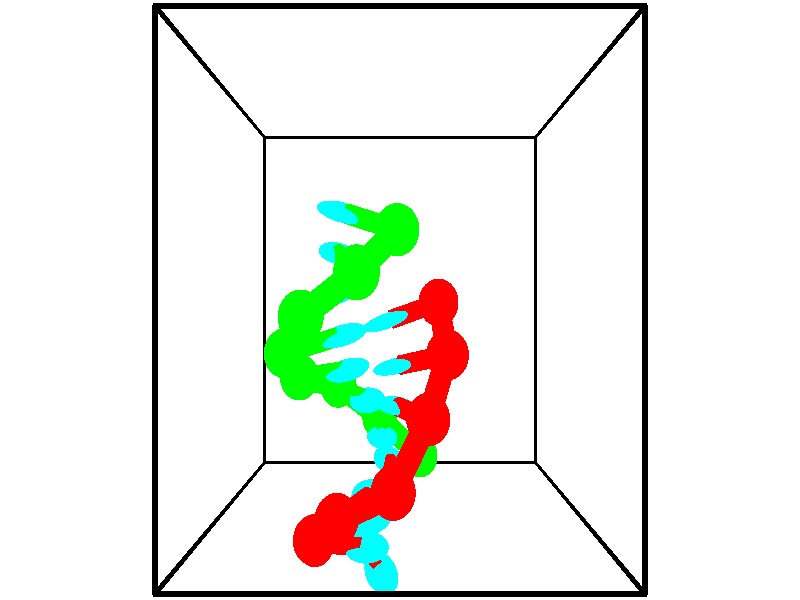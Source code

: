 // switches for output
#declare DRAW_BASES = 1; // possible values are 0, 1; only relevant for DNA ribbons
#declare DRAW_BASES_TYPE = 3; // possible values are 1, 2, 3; only relevant for DNA ribbons
#declare DRAW_FOG = 0; // set to 1 to enable fog

#include "colors.inc"

#include "transforms.inc"
background { rgb <1, 1, 1>}

#default {
   normal{
       ripples 0.25
       frequency 0.20
       turbulence 0.2
       lambda 5
   }
	finish {
		phong 0.1
		phong_size 40.
	}
}

// original window dimensions: 1024x640


// camera settings

camera {
	sky <-0, 1, 0>
	up <-0, 1, 0>
	right 1.6 * <1, 0, 0>
	location <2.5, 2.5, 11.1562>
	look_at <2.5, 2.5, 2.5>
	direction <0, 0, -8.6562>
	angle 67.0682
}


# declare cpy_camera_pos = <2.5, 2.5, 11.1562>;
# if (DRAW_FOG = 1)
fog {
	fog_type 2
	up vnormalize(cpy_camera_pos)
	color rgbt<1,1,1,0.3>
	distance 1e-5
	fog_alt 3e-3
	fog_offset 4
}
# end


// LIGHTS

# declare lum = 6;
global_settings {
	ambient_light rgb lum * <0.05, 0.05, 0.05>
	max_trace_level 15
}# declare cpy_direct_light_amount = 0.25;
light_source
{	1000 * <-1, -1, 1>,
	rgb lum * cpy_direct_light_amount
	parallel
}

light_source
{	1000 * <1, 1, -1>,
	rgb lum * cpy_direct_light_amount
	parallel
}

// strand 0

// nucleotide -1

// particle -1
sphere {
	<1.860136, -0.265086, 2.505969> 0.250000
	pigment { color rgbt <1,0,0,0> }
	no_shadow
}
cylinder {
	<2.080158, -0.437977, 2.791800>,  <2.212172, -0.541711, 2.963298>, 0.100000
	pigment { color rgbt <1,0,0,0> }
	no_shadow
}
cylinder {
	<2.080158, -0.437977, 2.791800>,  <1.860136, -0.265086, 2.505969>, 0.100000
	pigment { color rgbt <1,0,0,0> }
	no_shadow
}

// particle -1
sphere {
	<2.080158, -0.437977, 2.791800> 0.100000
	pigment { color rgbt <1,0,0,0> }
	no_shadow
}
sphere {
	0, 1
	scale<0.080000,0.200000,0.300000>
	matrix <-0.192105, 0.767217, 0.611943,
		-0.812733, -0.473877, 0.338979,
		0.550056, -0.432227, 0.714576,
		2.245175, -0.567645, 3.006172>
	pigment { color rgbt <0,1,1,0> }
	no_shadow
}
cylinder {
	<1.370840, -0.210582, 3.087492>,  <1.860136, -0.265086, 2.505969>, 0.130000
	pigment { color rgbt <1,0,0,0> }
	no_shadow
}

// nucleotide -1

// particle -1
sphere {
	<1.370840, -0.210582, 3.087492> 0.250000
	pigment { color rgbt <1,0,0,0> }
	no_shadow
}
cylinder {
	<1.763004, -0.208557, 3.166250>,  <1.998303, -0.207342, 3.213506>, 0.100000
	pigment { color rgbt <1,0,0,0> }
	no_shadow
}
cylinder {
	<1.763004, -0.208557, 3.166250>,  <1.370840, -0.210582, 3.087492>, 0.100000
	pigment { color rgbt <1,0,0,0> }
	no_shadow
}

// particle -1
sphere {
	<1.763004, -0.208557, 3.166250> 0.100000
	pigment { color rgbt <1,0,0,0> }
	no_shadow
}
sphere {
	0, 1
	scale<0.080000,0.200000,0.300000>
	matrix <-0.114884, 0.826701, 0.550788,
		-0.159986, -0.562620, 0.811088,
		0.980411, 0.005063, 0.196897,
		2.057128, -0.207038, 3.225319>
	pigment { color rgbt <0,1,1,0> }
	no_shadow
}
cylinder {
	<1.426301, 0.026938, 3.678066>,  <1.370840, -0.210582, 3.087492>, 0.130000
	pigment { color rgbt <1,0,0,0> }
	no_shadow
}

// nucleotide -1

// particle -1
sphere {
	<1.426301, 0.026938, 3.678066> 0.250000
	pigment { color rgbt <1,0,0,0> }
	no_shadow
}
cylinder {
	<1.805748, 0.095299, 3.571543>,  <2.033416, 0.136315, 3.507629>, 0.100000
	pigment { color rgbt <1,0,0,0> }
	no_shadow
}
cylinder {
	<1.805748, 0.095299, 3.571543>,  <1.426301, 0.026938, 3.678066>, 0.100000
	pigment { color rgbt <1,0,0,0> }
	no_shadow
}

// particle -1
sphere {
	<1.805748, 0.095299, 3.571543> 0.100000
	pigment { color rgbt <1,0,0,0> }
	no_shadow
}
sphere {
	0, 1
	scale<0.080000,0.200000,0.300000>
	matrix <-0.067667, 0.931699, 0.356874,
		0.309108, -0.320517, 0.895389,
		0.948617, 0.170901, -0.266307,
		2.090333, 0.146569, 3.491651>
	pigment { color rgbt <0,1,1,0> }
	no_shadow
}
cylinder {
	<1.775701, 0.409162, 4.274395>,  <1.426301, 0.026938, 3.678066>, 0.130000
	pigment { color rgbt <1,0,0,0> }
	no_shadow
}

// nucleotide -1

// particle -1
sphere {
	<1.775701, 0.409162, 4.274395> 0.250000
	pigment { color rgbt <1,0,0,0> }
	no_shadow
}
cylinder {
	<1.979473, 0.457623, 3.933619>,  <2.101736, 0.486699, 3.729153>, 0.100000
	pigment { color rgbt <1,0,0,0> }
	no_shadow
}
cylinder {
	<1.979473, 0.457623, 3.933619>,  <1.775701, 0.409162, 4.274395>, 0.100000
	pigment { color rgbt <1,0,0,0> }
	no_shadow
}

// particle -1
sphere {
	<1.979473, 0.457623, 3.933619> 0.100000
	pigment { color rgbt <1,0,0,0> }
	no_shadow
}
sphere {
	0, 1
	scale<0.080000,0.200000,0.300000>
	matrix <0.282011, 0.911858, 0.298304,
		0.812989, -0.392222, 0.430362,
		0.509430, 0.121151, -0.851941,
		2.132302, 0.493968, 3.678036>
	pigment { color rgbt <0,1,1,0> }
	no_shadow
}
cylinder {
	<2.423979, 0.721945, 4.468493>,  <1.775701, 0.409162, 4.274395>, 0.130000
	pigment { color rgbt <1,0,0,0> }
	no_shadow
}

// nucleotide -1

// particle -1
sphere {
	<2.423979, 0.721945, 4.468493> 0.250000
	pigment { color rgbt <1,0,0,0> }
	no_shadow
}
cylinder {
	<2.396061, 0.806339, 4.078495>,  <2.379310, 0.856976, 3.844496>, 0.100000
	pigment { color rgbt <1,0,0,0> }
	no_shadow
}
cylinder {
	<2.396061, 0.806339, 4.078495>,  <2.423979, 0.721945, 4.468493>, 0.100000
	pigment { color rgbt <1,0,0,0> }
	no_shadow
}

// particle -1
sphere {
	<2.396061, 0.806339, 4.078495> 0.100000
	pigment { color rgbt <1,0,0,0> }
	no_shadow
}
sphere {
	0, 1
	scale<0.080000,0.200000,0.300000>
	matrix <0.209925, 0.958598, 0.192410,
		0.975223, -0.191246, -0.111196,
		-0.069795, 0.210986, -0.974994,
		2.375123, 0.869635, 3.785997>
	pigment { color rgbt <0,1,1,0> }
	no_shadow
}
cylinder {
	<2.820714, 1.367715, 4.290282>,  <2.423979, 0.721945, 4.468493>, 0.130000
	pigment { color rgbt <1,0,0,0> }
	no_shadow
}

// nucleotide -1

// particle -1
sphere {
	<2.820714, 1.367715, 4.290282> 0.250000
	pigment { color rgbt <1,0,0,0> }
	no_shadow
}
cylinder {
	<2.606075, 1.393589, 3.953739>,  <2.477292, 1.409114, 3.751814>, 0.100000
	pigment { color rgbt <1,0,0,0> }
	no_shadow
}
cylinder {
	<2.606075, 1.393589, 3.953739>,  <2.820714, 1.367715, 4.290282>, 0.100000
	pigment { color rgbt <1,0,0,0> }
	no_shadow
}

// particle -1
sphere {
	<2.606075, 1.393589, 3.953739> 0.100000
	pigment { color rgbt <1,0,0,0> }
	no_shadow
}
sphere {
	0, 1
	scale<0.080000,0.200000,0.300000>
	matrix <-0.017360, 0.996000, 0.087647,
		0.843661, 0.061637, -0.533327,
		-0.536596, 0.064686, -0.841357,
		2.445096, 1.412995, 3.701332>
	pigment { color rgbt <0,1,1,0> }
	no_shadow
}
cylinder {
	<3.061084, 1.961161, 4.032058>,  <2.820714, 1.367715, 4.290282>, 0.130000
	pigment { color rgbt <1,0,0,0> }
	no_shadow
}

// nucleotide -1

// particle -1
sphere {
	<3.061084, 1.961161, 4.032058> 0.250000
	pigment { color rgbt <1,0,0,0> }
	no_shadow
}
cylinder {
	<2.710037, 1.882225, 3.857315>,  <2.499409, 1.834863, 3.752469>, 0.100000
	pigment { color rgbt <1,0,0,0> }
	no_shadow
}
cylinder {
	<2.710037, 1.882225, 3.857315>,  <3.061084, 1.961161, 4.032058>, 0.100000
	pigment { color rgbt <1,0,0,0> }
	no_shadow
}

// particle -1
sphere {
	<2.710037, 1.882225, 3.857315> 0.100000
	pigment { color rgbt <1,0,0,0> }
	no_shadow
}
sphere {
	0, 1
	scale<0.080000,0.200000,0.300000>
	matrix <-0.226417, 0.973916, 0.014911,
		0.422521, 0.111998, -0.899407,
		-0.877617, -0.197341, -0.436858,
		2.446752, 1.823023, 3.726258>
	pigment { color rgbt <0,1,1,0> }
	no_shadow
}
cylinder {
	<2.984359, 2.473466, 3.560556>,  <3.061084, 1.961161, 4.032058>, 0.130000
	pigment { color rgbt <1,0,0,0> }
	no_shadow
}

// nucleotide -1

// particle -1
sphere {
	<2.984359, 2.473466, 3.560556> 0.250000
	pigment { color rgbt <1,0,0,0> }
	no_shadow
}
cylinder {
	<2.611843, 2.364799, 3.657633>,  <2.388334, 2.299599, 3.715879>, 0.100000
	pigment { color rgbt <1,0,0,0> }
	no_shadow
}
cylinder {
	<2.611843, 2.364799, 3.657633>,  <2.984359, 2.473466, 3.560556>, 0.100000
	pigment { color rgbt <1,0,0,0> }
	no_shadow
}

// particle -1
sphere {
	<2.611843, 2.364799, 3.657633> 0.100000
	pigment { color rgbt <1,0,0,0> }
	no_shadow
}
sphere {
	0, 1
	scale<0.080000,0.200000,0.300000>
	matrix <-0.279910, 0.960026, 0.000539,
		-0.233136, -0.067430, -0.970103,
		-0.931288, -0.271667, 0.242691,
		2.332457, 2.283299, 3.730440>
	pigment { color rgbt <0,1,1,0> }
	no_shadow
}
// strand 1

// nucleotide -1

// particle -1
sphere {
	<2.468865, 3.162218, 4.324543> 0.250000
	pigment { color rgbt <0,1,0,0> }
	no_shadow
}
cylinder {
	<2.098228, 3.270329, 4.219946>,  <1.875847, 3.335195, 4.157187>, 0.100000
	pigment { color rgbt <0,1,0,0> }
	no_shadow
}
cylinder {
	<2.098228, 3.270329, 4.219946>,  <2.468865, 3.162218, 4.324543>, 0.100000
	pigment { color rgbt <0,1,0,0> }
	no_shadow
}

// particle -1
sphere {
	<2.098228, 3.270329, 4.219946> 0.100000
	pigment { color rgbt <0,1,0,0> }
	no_shadow
}
sphere {
	0, 1
	scale<0.080000,0.200000,0.300000>
	matrix <-0.153286, -0.906384, -0.393665,
		-0.343412, -0.324684, 0.881277,
		-0.926591, 0.270276, -0.261494,
		1.820251, 3.351412, 4.141498>
	pigment { color rgbt <0,1,1,0> }
	no_shadow
}
cylinder {
	<2.034140, 2.746452, 4.688217>,  <2.468865, 3.162218, 4.324543>, 0.130000
	pigment { color rgbt <0,1,0,0> }
	no_shadow
}

// nucleotide -1

// particle -1
sphere {
	<2.034140, 2.746452, 4.688217> 0.250000
	pigment { color rgbt <0,1,0,0> }
	no_shadow
}
cylinder {
	<1.876953, 2.869125, 4.341455>,  <1.782641, 2.942729, 4.133399>, 0.100000
	pigment { color rgbt <0,1,0,0> }
	no_shadow
}
cylinder {
	<1.876953, 2.869125, 4.341455>,  <2.034140, 2.746452, 4.688217>, 0.100000
	pigment { color rgbt <0,1,0,0> }
	no_shadow
}

// particle -1
sphere {
	<1.876953, 2.869125, 4.341455> 0.100000
	pigment { color rgbt <0,1,0,0> }
	no_shadow
}
sphere {
	0, 1
	scale<0.080000,0.200000,0.300000>
	matrix <-0.065379, -0.949677, -0.306330,
		-0.917225, -0.063701, 0.393242,
		-0.392967, 0.306684, -0.866904,
		1.759063, 2.961131, 4.081384>
	pigment { color rgbt <0,1,1,0> }
	no_shadow
}
cylinder {
	<1.405673, 2.345441, 4.499749>,  <2.034140, 2.746452, 4.688217>, 0.130000
	pigment { color rgbt <0,1,0,0> }
	no_shadow
}

// nucleotide -1

// particle -1
sphere {
	<1.405673, 2.345441, 4.499749> 0.250000
	pigment { color rgbt <0,1,0,0> }
	no_shadow
}
cylinder {
	<1.610062, 2.483311, 4.184761>,  <1.732695, 2.566032, 3.995768>, 0.100000
	pigment { color rgbt <0,1,0,0> }
	no_shadow
}
cylinder {
	<1.610062, 2.483311, 4.184761>,  <1.405673, 2.345441, 4.499749>, 0.100000
	pigment { color rgbt <0,1,0,0> }
	no_shadow
}

// particle -1
sphere {
	<1.610062, 2.483311, 4.184761> 0.100000
	pigment { color rgbt <0,1,0,0> }
	no_shadow
}
sphere {
	0, 1
	scale<0.080000,0.200000,0.300000>
	matrix <-0.000729, -0.915917, -0.401367,
		-0.859597, 0.205662, -0.467756,
		0.510972, 0.344673, -0.787470,
		1.763353, 2.586713, 3.948520>
	pigment { color rgbt <0,1,1,0> }
	no_shadow
}
cylinder {
	<1.136516, 1.972998, 3.975837>,  <1.405673, 2.345441, 4.499749>, 0.130000
	pigment { color rgbt <0,1,0,0> }
	no_shadow
}

// nucleotide -1

// particle -1
sphere {
	<1.136516, 1.972998, 3.975837> 0.250000
	pigment { color rgbt <0,1,0,0> }
	no_shadow
}
cylinder {
	<1.515694, 2.069328, 3.892500>,  <1.743200, 2.127127, 3.842498>, 0.100000
	pigment { color rgbt <0,1,0,0> }
	no_shadow
}
cylinder {
	<1.515694, 2.069328, 3.892500>,  <1.136516, 1.972998, 3.975837>, 0.100000
	pigment { color rgbt <0,1,0,0> }
	no_shadow
}

// particle -1
sphere {
	<1.515694, 2.069328, 3.892500> 0.100000
	pigment { color rgbt <0,1,0,0> }
	no_shadow
}
sphere {
	0, 1
	scale<0.080000,0.200000,0.300000>
	matrix <0.151065, -0.916046, -0.371537,
		-0.280328, 0.320723, -0.904739,
		0.947943, 0.240826, -0.208343,
		1.800077, 2.141576, 3.829997>
	pigment { color rgbt <0,1,1,0> }
	no_shadow
}
cylinder {
	<1.191530, 1.661134, 3.288441>,  <1.136516, 1.972998, 3.975837>, 0.130000
	pigment { color rgbt <0,1,0,0> }
	no_shadow
}

// nucleotide -1

// particle -1
sphere {
	<1.191530, 1.661134, 3.288441> 0.250000
	pigment { color rgbt <0,1,0,0> }
	no_shadow
}
cylinder {
	<1.558235, 1.720402, 3.436815>,  <1.778258, 1.755963, 3.525840>, 0.100000
	pigment { color rgbt <0,1,0,0> }
	no_shadow
}
cylinder {
	<1.558235, 1.720402, 3.436815>,  <1.191530, 1.661134, 3.288441>, 0.100000
	pigment { color rgbt <0,1,0,0> }
	no_shadow
}

// particle -1
sphere {
	<1.558235, 1.720402, 3.436815> 0.100000
	pigment { color rgbt <0,1,0,0> }
	no_shadow
}
sphere {
	0, 1
	scale<0.080000,0.200000,0.300000>
	matrix <0.296027, -0.875508, -0.381906,
		0.268170, 0.459924, -0.846495,
		0.916762, 0.148170, 0.370935,
		1.833264, 1.764853, 3.548096>
	pigment { color rgbt <0,1,1,0> }
	no_shadow
}
cylinder {
	<1.643330, 1.500310, 2.738432>,  <1.191530, 1.661134, 3.288441>, 0.130000
	pigment { color rgbt <0,1,0,0> }
	no_shadow
}

// nucleotide -1

// particle -1
sphere {
	<1.643330, 1.500310, 2.738432> 0.250000
	pigment { color rgbt <0,1,0,0> }
	no_shadow
}
cylinder {
	<1.887611, 1.450260, 3.051197>,  <2.034180, 1.420230, 3.238856>, 0.100000
	pigment { color rgbt <0,1,0,0> }
	no_shadow
}
cylinder {
	<1.887611, 1.450260, 3.051197>,  <1.643330, 1.500310, 2.738432>, 0.100000
	pigment { color rgbt <0,1,0,0> }
	no_shadow
}

// particle -1
sphere {
	<1.887611, 1.450260, 3.051197> 0.100000
	pigment { color rgbt <0,1,0,0> }
	no_shadow
}
sphere {
	0, 1
	scale<0.080000,0.200000,0.300000>
	matrix <0.274383, -0.892826, -0.357177,
		0.742803, 0.432672, -0.510920,
		0.610703, -0.125124, 0.781912,
		2.070822, 1.412723, 3.285771>
	pigment { color rgbt <0,1,1,0> }
	no_shadow
}
cylinder {
	<2.210921, 1.090698, 2.483858>,  <1.643330, 1.500310, 2.738432>, 0.130000
	pigment { color rgbt <0,1,0,0> }
	no_shadow
}

// nucleotide -1

// particle -1
sphere {
	<2.210921, 1.090698, 2.483858> 0.250000
	pigment { color rgbt <0,1,0,0> }
	no_shadow
}
cylinder {
	<2.241997, 1.033100, 2.878468>,  <2.260642, 0.998542, 3.115233>, 0.100000
	pigment { color rgbt <0,1,0,0> }
	no_shadow
}
cylinder {
	<2.241997, 1.033100, 2.878468>,  <2.210921, 1.090698, 2.483858>, 0.100000
	pigment { color rgbt <0,1,0,0> }
	no_shadow
}

// particle -1
sphere {
	<2.241997, 1.033100, 2.878468> 0.100000
	pigment { color rgbt <0,1,0,0> }
	no_shadow
}
sphere {
	0, 1
	scale<0.080000,0.200000,0.300000>
	matrix <-0.038995, -0.989197, -0.141313,
		0.996215, -0.027490, -0.082466,
		0.077690, -0.143994, 0.986524,
		2.265304, 0.989902, 3.174425>
	pigment { color rgbt <0,1,1,0> }
	no_shadow
}
cylinder {
	<2.785680, 0.639990, 2.516609>,  <2.210921, 1.090698, 2.483858>, 0.130000
	pigment { color rgbt <0,1,0,0> }
	no_shadow
}

// nucleotide -1

// particle -1
sphere {
	<2.785680, 0.639990, 2.516609> 0.250000
	pigment { color rgbt <0,1,0,0> }
	no_shadow
}
cylinder {
	<2.581352, 0.606415, 2.858841>,  <2.458755, 0.586270, 3.064180>, 0.100000
	pigment { color rgbt <0,1,0,0> }
	no_shadow
}
cylinder {
	<2.581352, 0.606415, 2.858841>,  <2.785680, 0.639990, 2.516609>, 0.100000
	pigment { color rgbt <0,1,0,0> }
	no_shadow
}

// particle -1
sphere {
	<2.581352, 0.606415, 2.858841> 0.100000
	pigment { color rgbt <0,1,0,0> }
	no_shadow
}
sphere {
	0, 1
	scale<0.080000,0.200000,0.300000>
	matrix <0.179554, -0.983690, 0.010696,
		0.840728, 0.159086, 0.517559,
		-0.510819, -0.083937, 0.855581,
		2.428106, 0.581234, 3.115515>
	pigment { color rgbt <0,1,1,0> }
	no_shadow
}
// box output
cylinder {
	<0.000000, 0.000000, 0.000000>,  <5.000000, 0.000000, 0.000000>, 0.025000
	pigment { color rgbt <0,0,0,0> }
	no_shadow
}
cylinder {
	<0.000000, 0.000000, 0.000000>,  <0.000000, 5.000000, 0.000000>, 0.025000
	pigment { color rgbt <0,0,0,0> }
	no_shadow
}
cylinder {
	<0.000000, 0.000000, 0.000000>,  <0.000000, 0.000000, 5.000000>, 0.025000
	pigment { color rgbt <0,0,0,0> }
	no_shadow
}
cylinder {
	<5.000000, 5.000000, 5.000000>,  <0.000000, 5.000000, 5.000000>, 0.025000
	pigment { color rgbt <0,0,0,0> }
	no_shadow
}
cylinder {
	<5.000000, 5.000000, 5.000000>,  <5.000000, 0.000000, 5.000000>, 0.025000
	pigment { color rgbt <0,0,0,0> }
	no_shadow
}
cylinder {
	<5.000000, 5.000000, 5.000000>,  <5.000000, 5.000000, 0.000000>, 0.025000
	pigment { color rgbt <0,0,0,0> }
	no_shadow
}
cylinder {
	<0.000000, 0.000000, 5.000000>,  <0.000000, 5.000000, 5.000000>, 0.025000
	pigment { color rgbt <0,0,0,0> }
	no_shadow
}
cylinder {
	<0.000000, 0.000000, 5.000000>,  <5.000000, 0.000000, 5.000000>, 0.025000
	pigment { color rgbt <0,0,0,0> }
	no_shadow
}
cylinder {
	<5.000000, 5.000000, 0.000000>,  <0.000000, 5.000000, 0.000000>, 0.025000
	pigment { color rgbt <0,0,0,0> }
	no_shadow
}
cylinder {
	<5.000000, 5.000000, 0.000000>,  <5.000000, 0.000000, 0.000000>, 0.025000
	pigment { color rgbt <0,0,0,0> }
	no_shadow
}
cylinder {
	<5.000000, 0.000000, 5.000000>,  <5.000000, 0.000000, 0.000000>, 0.025000
	pigment { color rgbt <0,0,0,0> }
	no_shadow
}
cylinder {
	<0.000000, 5.000000, 0.000000>,  <0.000000, 5.000000, 5.000000>, 0.025000
	pigment { color rgbt <0,0,0,0> }
	no_shadow
}
// end of box output
